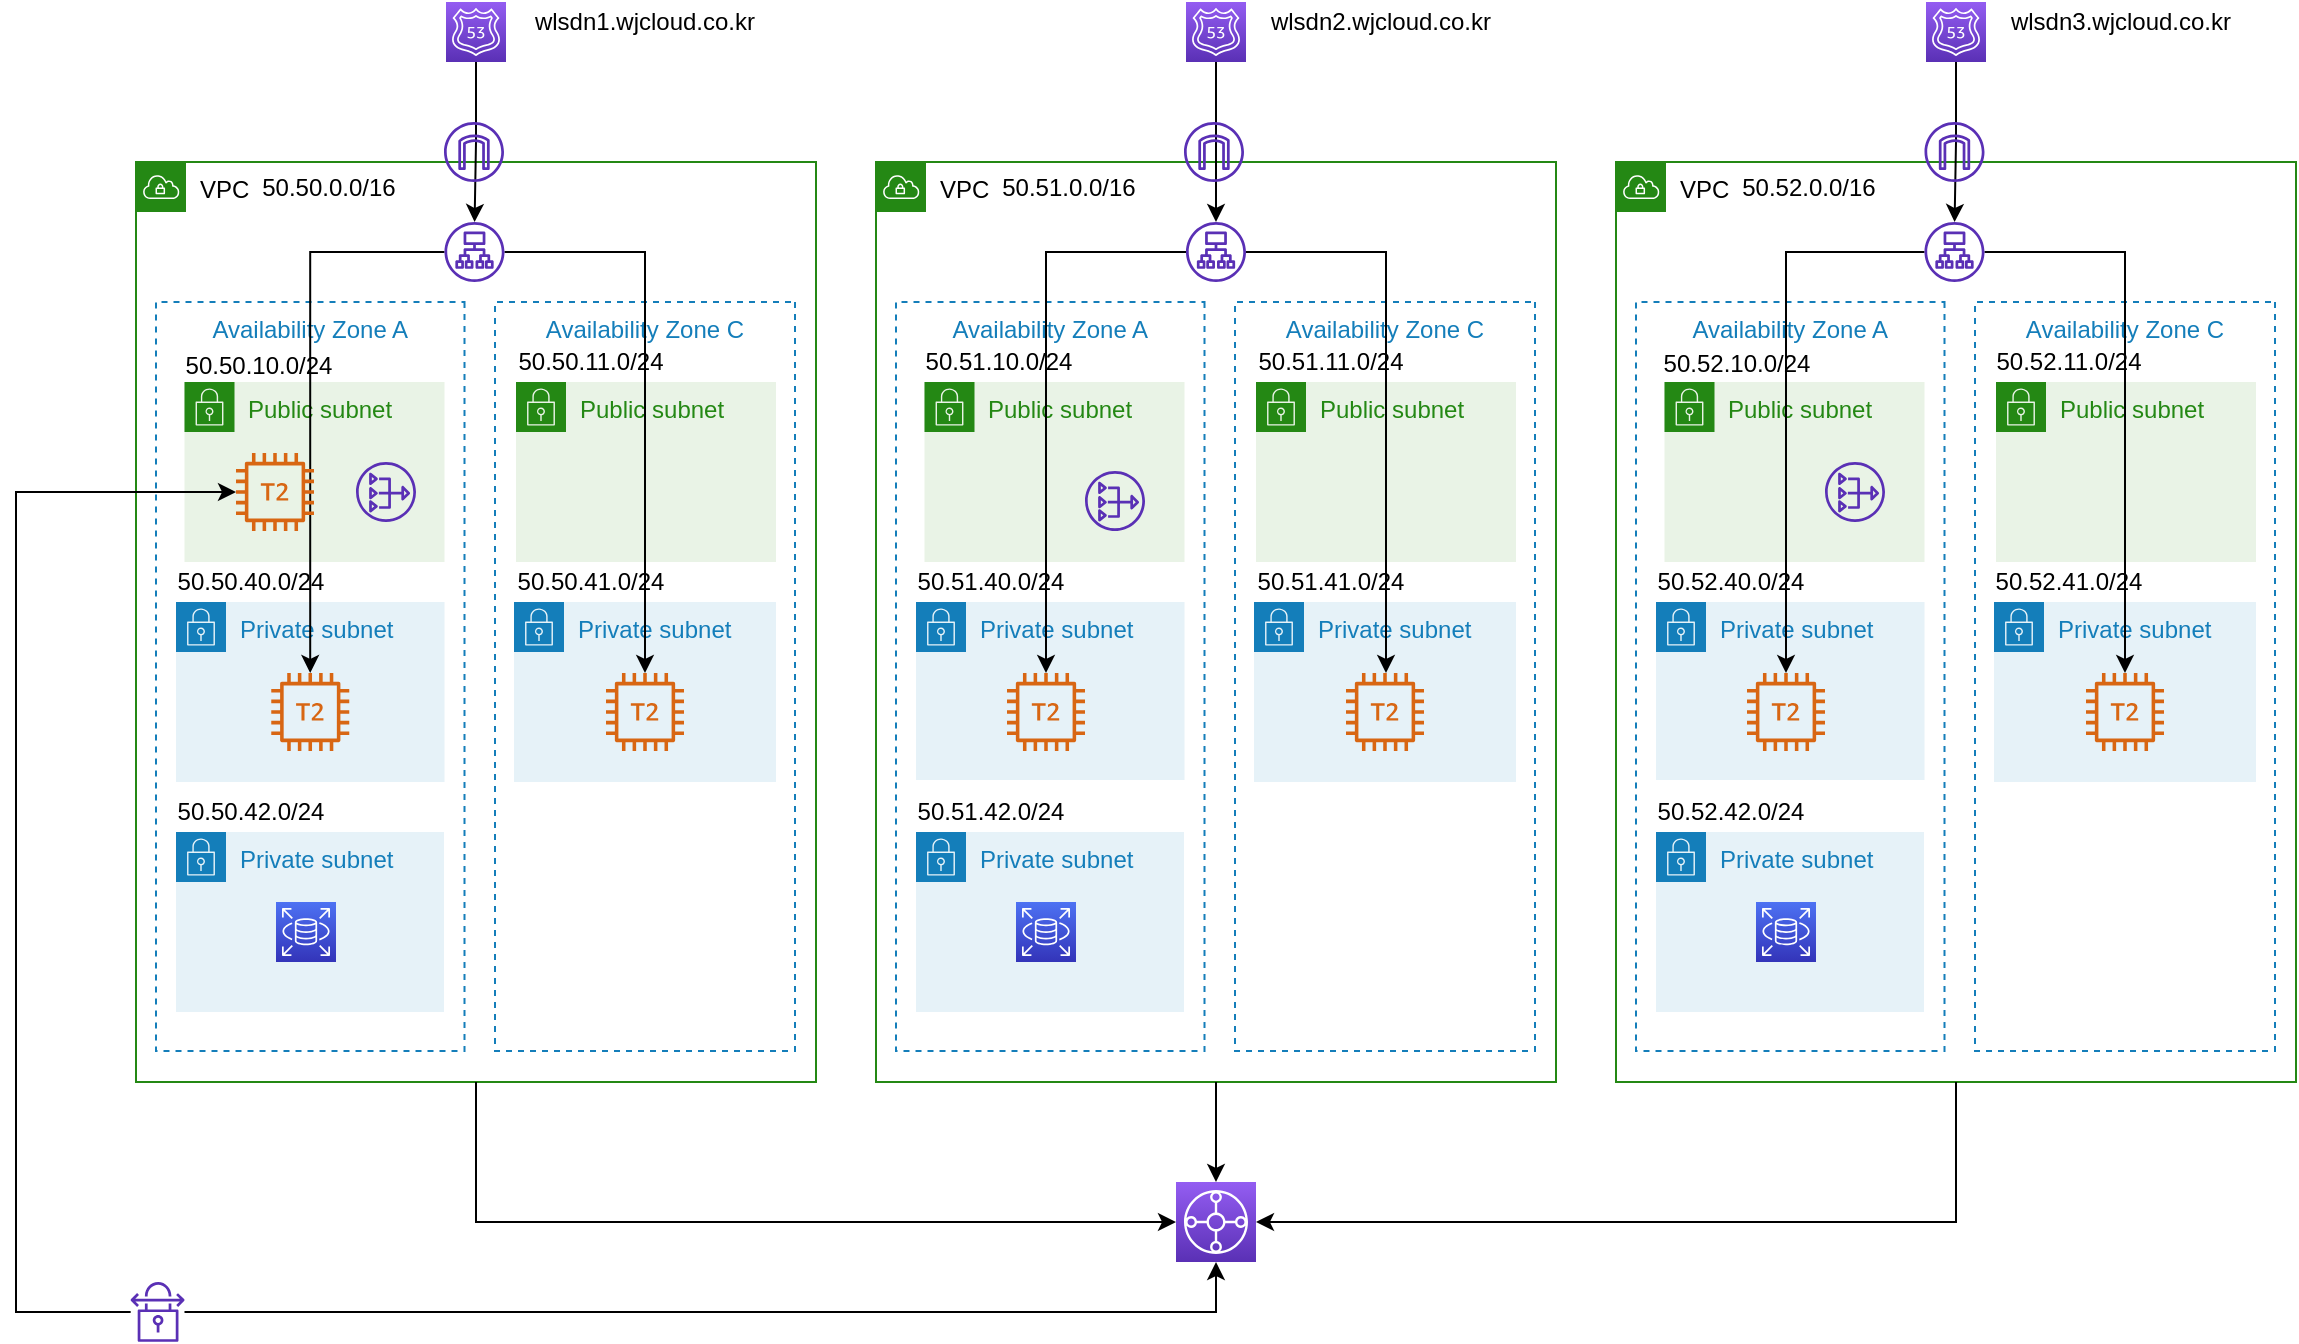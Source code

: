 <mxfile version="14.2.9" type="github">
  <diagram id="ED207h0K6K_MOjYJORUN" name="Page-1">
    <mxGraphModel dx="1422" dy="794" grid="1" gridSize="10" guides="1" tooltips="1" connect="1" arrows="1" fold="1" page="1" pageScale="1" pageWidth="827" pageHeight="1169" math="0" shadow="0">
      <root>
        <mxCell id="0" />
        <mxCell id="1" parent="0" />
        <mxCell id="wMshQXG43s-jGGAkCz8L-106" value="&lt;font color=&quot;#000000&quot;&gt;VPC&lt;/font&gt;" style="points=[[0,0],[0.25,0],[0.5,0],[0.75,0],[1,0],[1,0.25],[1,0.5],[1,0.75],[1,1],[0.75,1],[0.5,1],[0.25,1],[0,1],[0,0.75],[0,0.5],[0,0.25]];outlineConnect=0;gradientColor=none;html=1;whiteSpace=wrap;fontSize=12;fontStyle=0;shape=mxgraph.aws4.group;grIcon=mxgraph.aws4.group_vpc;strokeColor=#248814;fillColor=none;verticalAlign=top;align=left;spacingLeft=30;fontColor=#AAB7B8;dashed=0;" parent="1" vertex="1">
          <mxGeometry x="840" y="250" width="340" height="460" as="geometry" />
        </mxCell>
        <mxCell id="wMshQXG43s-jGGAkCz8L-70" value="&lt;font color=&quot;#000000&quot;&gt;VPC&lt;/font&gt;" style="points=[[0,0],[0.25,0],[0.5,0],[0.75,0],[1,0],[1,0.25],[1,0.5],[1,0.75],[1,1],[0.75,1],[0.5,1],[0.25,1],[0,1],[0,0.75],[0,0.5],[0,0.25]];outlineConnect=0;gradientColor=none;html=1;whiteSpace=wrap;fontSize=12;fontStyle=0;shape=mxgraph.aws4.group;grIcon=mxgraph.aws4.group_vpc;strokeColor=#248814;fillColor=none;verticalAlign=top;align=left;spacingLeft=30;fontColor=#AAB7B8;dashed=0;" parent="1" vertex="1">
          <mxGeometry x="470" y="250" width="340" height="460" as="geometry" />
        </mxCell>
        <mxCell id="wMshQXG43s-jGGAkCz8L-9" value="&lt;font color=&quot;#000000&quot;&gt;VPC&lt;/font&gt;" style="points=[[0,0],[0.25,0],[0.5,0],[0.75,0],[1,0],[1,0.25],[1,0.5],[1,0.75],[1,1],[0.75,1],[0.5,1],[0.25,1],[0,1],[0,0.75],[0,0.5],[0,0.25]];outlineConnect=0;gradientColor=none;html=1;whiteSpace=wrap;fontSize=12;fontStyle=0;shape=mxgraph.aws4.group;grIcon=mxgraph.aws4.group_vpc;strokeColor=#248814;fillColor=none;verticalAlign=top;align=left;spacingLeft=30;fontColor=#AAB7B8;dashed=0;" parent="1" vertex="1">
          <mxGeometry x="100" y="250" width="340" height="460" as="geometry" />
        </mxCell>
        <mxCell id="wMshQXG43s-jGGAkCz8L-32" value="Availability Zone A" style="fillColor=none;strokeColor=#147EBA;dashed=1;verticalAlign=top;fontStyle=0;fontColor=#147EBA;direction=south;" parent="1" vertex="1">
          <mxGeometry x="110" y="320" width="154.25" height="374.5" as="geometry" />
        </mxCell>
        <mxCell id="wMshQXG43s-jGGAkCz8L-136" value="50.50.10.0/24" style="text;html=1;strokeColor=none;fillColor=none;align=center;verticalAlign=middle;whiteSpace=wrap;rounded=0;" parent="1" vertex="1">
          <mxGeometry x="94" y="342" width="135" height="20" as="geometry" />
        </mxCell>
        <mxCell id="wMshQXG43s-jGGAkCz8L-142" value="50.52.0.0/16" style="text;html=1;strokeColor=none;fillColor=none;align=center;verticalAlign=middle;whiteSpace=wrap;rounded=0;" parent="1" vertex="1">
          <mxGeometry x="869.25" y="253" width="135" height="20" as="geometry" />
        </mxCell>
        <mxCell id="wMshQXG43s-jGGAkCz8L-140" value="50.51.0.0/16" style="text;html=1;strokeColor=none;fillColor=none;align=center;verticalAlign=middle;whiteSpace=wrap;rounded=0;" parent="1" vertex="1">
          <mxGeometry x="499.25" y="253" width="135" height="20" as="geometry" />
        </mxCell>
        <mxCell id="wMshQXG43s-jGGAkCz8L-137" value="50.50.0.0/16" style="text;html=1;strokeColor=none;fillColor=none;align=center;verticalAlign=middle;whiteSpace=wrap;rounded=0;" parent="1" vertex="1">
          <mxGeometry x="129.25" y="253" width="135" height="20" as="geometry" />
        </mxCell>
        <mxCell id="wMshQXG43s-jGGAkCz8L-34" value="Availability Zone C" style="fillColor=none;strokeColor=#147EBA;dashed=1;verticalAlign=top;fontStyle=0;fontColor=#147EBA;direction=south;" parent="1" vertex="1">
          <mxGeometry x="279.5" y="320" width="150" height="374.5" as="geometry" />
        </mxCell>
        <mxCell id="wMshQXG43s-jGGAkCz8L-127" style="edgeStyle=orthogonalEdgeStyle;rounded=0;orthogonalLoop=1;jettySize=auto;html=1;entryX=0;entryY=0.5;entryDx=0;entryDy=0;entryPerimeter=0;" parent="1" source="wMshQXG43s-jGGAkCz8L-9" target="wMshQXG43s-jGGAkCz8L-64" edge="1">
          <mxGeometry relative="1" as="geometry">
            <Array as="points">
              <mxPoint x="270" y="780" />
            </Array>
          </mxGeometry>
        </mxCell>
        <mxCell id="wMshQXG43s-jGGAkCz8L-22" value="Private subnet" style="points=[[0,0],[0.25,0],[0.5,0],[0.75,0],[1,0],[1,0.25],[1,0.5],[1,0.75],[1,1],[0.75,1],[0.5,1],[0.25,1],[0,1],[0,0.75],[0,0.5],[0,0.25]];outlineConnect=0;gradientColor=none;html=1;whiteSpace=wrap;fontSize=12;fontStyle=0;shape=mxgraph.aws4.group;grIcon=mxgraph.aws4.group_security_group;grStroke=0;strokeColor=#147EBA;fillColor=#E6F2F8;verticalAlign=top;align=left;spacingLeft=30;fontColor=#147EBA;dashed=0;" parent="1" vertex="1">
          <mxGeometry x="289" y="470" width="131" height="90" as="geometry" />
        </mxCell>
        <mxCell id="wMshQXG43s-jGGAkCz8L-21" value="Private subnet" style="points=[[0,0],[0.25,0],[0.5,0],[0.75,0],[1,0],[1,0.25],[1,0.5],[1,0.75],[1,1],[0.75,1],[0.5,1],[0.25,1],[0,1],[0,0.75],[0,0.5],[0,0.25]];outlineConnect=0;gradientColor=none;html=1;whiteSpace=wrap;fontSize=12;fontStyle=0;shape=mxgraph.aws4.group;grIcon=mxgraph.aws4.group_security_group;grStroke=0;strokeColor=#147EBA;fillColor=#E6F2F8;verticalAlign=top;align=left;spacingLeft=30;fontColor=#147EBA;dashed=0;" parent="1" vertex="1">
          <mxGeometry x="120" y="470" width="134.25" height="90" as="geometry" />
        </mxCell>
        <mxCell id="wMshQXG43s-jGGAkCz8L-1" value="" style="outlineConnect=0;fontColor=#232F3E;gradientColor=none;fillColor=#D86613;strokeColor=none;dashed=0;verticalLabelPosition=bottom;verticalAlign=top;align=center;html=1;fontSize=12;fontStyle=0;aspect=fixed;pointerEvents=1;shape=mxgraph.aws4.t2_instance;" parent="1" vertex="1">
          <mxGeometry x="335" y="505.5" width="39" height="39" as="geometry" />
        </mxCell>
        <mxCell id="wMshQXG43s-jGGAkCz8L-2" value="" style="outlineConnect=0;fontColor=#232F3E;gradientColor=none;fillColor=#D86613;strokeColor=none;dashed=0;verticalLabelPosition=bottom;verticalAlign=top;align=center;html=1;fontSize=12;fontStyle=0;aspect=fixed;pointerEvents=1;shape=mxgraph.aws4.t2_instance;" parent="1" vertex="1">
          <mxGeometry x="167.63" y="505.5" width="39" height="39" as="geometry" />
        </mxCell>
        <mxCell id="wMshQXG43s-jGGAkCz8L-26" value="Public subnet" style="points=[[0,0],[0.25,0],[0.5,0],[0.75,0],[1,0],[1,0.25],[1,0.5],[1,0.75],[1,1],[0.75,1],[0.5,1],[0.25,1],[0,1],[0,0.75],[0,0.5],[0,0.25]];outlineConnect=0;gradientColor=none;html=1;whiteSpace=wrap;fontSize=12;fontStyle=0;shape=mxgraph.aws4.group;grIcon=mxgraph.aws4.group_security_group;grStroke=0;strokeColor=#248814;fillColor=#E9F3E6;verticalAlign=top;align=left;spacingLeft=30;fontColor=#248814;dashed=0;" parent="1" vertex="1">
          <mxGeometry x="124.25" y="360" width="130" height="90" as="geometry" />
        </mxCell>
        <mxCell id="wMshQXG43s-jGGAkCz8L-27" value="Private subnet" style="points=[[0,0],[0.25,0],[0.5,0],[0.75,0],[1,0],[1,0.25],[1,0.5],[1,0.75],[1,1],[0.75,1],[0.5,1],[0.25,1],[0,1],[0,0.75],[0,0.5],[0,0.25]];outlineConnect=0;gradientColor=none;html=1;whiteSpace=wrap;fontSize=12;fontStyle=0;shape=mxgraph.aws4.group;grIcon=mxgraph.aws4.group_security_group;grStroke=0;strokeColor=#147EBA;fillColor=#E6F2F8;verticalAlign=top;align=left;spacingLeft=30;fontColor=#147EBA;dashed=0;" parent="1" vertex="1">
          <mxGeometry x="120" y="585" width="134" height="90" as="geometry" />
        </mxCell>
        <mxCell id="wMshQXG43s-jGGAkCz8L-28" value="" style="outlineConnect=0;fontColor=#232F3E;gradientColor=none;fillColor=#5A30B5;strokeColor=none;dashed=0;verticalLabelPosition=bottom;verticalAlign=top;align=center;html=1;fontSize=12;fontStyle=0;aspect=fixed;pointerEvents=1;shape=mxgraph.aws4.nat_gateway;" parent="1" vertex="1">
          <mxGeometry x="210" y="400" width="30" height="30" as="geometry" />
        </mxCell>
        <mxCell id="wMshQXG43s-jGGAkCz8L-29" value="Public subnet" style="points=[[0,0],[0.25,0],[0.5,0],[0.75,0],[1,0],[1,0.25],[1,0.5],[1,0.75],[1,1],[0.75,1],[0.5,1],[0.25,1],[0,1],[0,0.75],[0,0.5],[0,0.25]];outlineConnect=0;gradientColor=none;html=1;whiteSpace=wrap;fontSize=12;fontStyle=0;shape=mxgraph.aws4.group;grIcon=mxgraph.aws4.group_security_group;grStroke=0;strokeColor=#248814;fillColor=#E9F3E6;verticalAlign=top;align=left;spacingLeft=30;fontColor=#248814;dashed=0;" parent="1" vertex="1">
          <mxGeometry x="290" y="360" width="130" height="90" as="geometry" />
        </mxCell>
        <mxCell id="wMshQXG43s-jGGAkCz8L-44" style="edgeStyle=orthogonalEdgeStyle;rounded=0;orthogonalLoop=1;jettySize=auto;html=1;" parent="1" source="wMshQXG43s-jGGAkCz8L-35" target="wMshQXG43s-jGGAkCz8L-1" edge="1">
          <mxGeometry relative="1" as="geometry" />
        </mxCell>
        <mxCell id="wMshQXG43s-jGGAkCz8L-146" style="edgeStyle=orthogonalEdgeStyle;rounded=0;orthogonalLoop=1;jettySize=auto;html=1;" parent="1" source="wMshQXG43s-jGGAkCz8L-35" target="wMshQXG43s-jGGAkCz8L-2" edge="1">
          <mxGeometry relative="1" as="geometry" />
        </mxCell>
        <mxCell id="wMshQXG43s-jGGAkCz8L-35" value="" style="outlineConnect=0;fontColor=#232F3E;gradientColor=none;fillColor=#5A30B5;strokeColor=none;dashed=0;verticalLabelPosition=bottom;verticalAlign=top;align=center;html=1;fontSize=12;fontStyle=0;aspect=fixed;pointerEvents=1;shape=mxgraph.aws4.application_load_balancer;" parent="1" vertex="1">
          <mxGeometry x="254.25" y="280" width="30" height="30" as="geometry" />
        </mxCell>
        <mxCell id="qfSJ8b2CB49Y89F4jTfu-12" style="edgeStyle=orthogonalEdgeStyle;rounded=0;orthogonalLoop=1;jettySize=auto;html=1;" parent="1" source="wMshQXG43s-jGGAkCz8L-36" target="wMshQXG43s-jGGAkCz8L-35" edge="1">
          <mxGeometry relative="1" as="geometry" />
        </mxCell>
        <mxCell id="wMshQXG43s-jGGAkCz8L-36" value="" style="points=[[0,0,0],[0.25,0,0],[0.5,0,0],[0.75,0,0],[1,0,0],[0,1,0],[0.25,1,0],[0.5,1,0],[0.75,1,0],[1,1,0],[0,0.25,0],[0,0.5,0],[0,0.75,0],[1,0.25,0],[1,0.5,0],[1,0.75,0]];outlineConnect=0;fontColor=#232F3E;gradientColor=#945DF2;gradientDirection=north;fillColor=#5A30B5;strokeColor=#ffffff;dashed=0;verticalLabelPosition=bottom;verticalAlign=top;align=center;html=1;fontSize=12;fontStyle=0;aspect=fixed;shape=mxgraph.aws4.resourceIcon;resIcon=mxgraph.aws4.route_53;" parent="1" vertex="1">
          <mxGeometry x="255" y="170" width="30" height="30" as="geometry" />
        </mxCell>
        <mxCell id="wMshQXG43s-jGGAkCz8L-37" value="" style="outlineConnect=0;fontColor=#232F3E;gradientColor=none;fillColor=#D86613;strokeColor=none;dashed=0;verticalLabelPosition=bottom;verticalAlign=top;align=center;html=1;fontSize=12;fontStyle=0;aspect=fixed;pointerEvents=1;shape=mxgraph.aws4.t2_instance;" parent="1" vertex="1">
          <mxGeometry x="150" y="395.5" width="39" height="39" as="geometry" />
        </mxCell>
        <mxCell id="wMshQXG43s-jGGAkCz8L-39" value="" style="points=[[0,0,0],[0.25,0,0],[0.5,0,0],[0.75,0,0],[1,0,0],[0,1,0],[0.25,1,0],[0.5,1,0],[0.75,1,0],[1,1,0],[0,0.25,0],[0,0.5,0],[0,0.75,0],[1,0.25,0],[1,0.5,0],[1,0.75,0]];outlineConnect=0;fontColor=#232F3E;gradientColor=#4D72F3;gradientDirection=north;fillColor=#3334B9;strokeColor=#ffffff;dashed=0;verticalLabelPosition=bottom;verticalAlign=top;align=center;html=1;fontSize=12;fontStyle=0;aspect=fixed;shape=mxgraph.aws4.resourceIcon;resIcon=mxgraph.aws4.rds;" parent="1" vertex="1">
          <mxGeometry x="170" y="620" width="30" height="30" as="geometry" />
        </mxCell>
        <mxCell id="wMshQXG43s-jGGAkCz8L-129" style="edgeStyle=orthogonalEdgeStyle;rounded=0;orthogonalLoop=1;jettySize=auto;html=1;entryX=0.5;entryY=1;entryDx=0;entryDy=0;entryPerimeter=0;" parent="1" source="wMshQXG43s-jGGAkCz8L-63" target="wMshQXG43s-jGGAkCz8L-64" edge="1">
          <mxGeometry relative="1" as="geometry" />
        </mxCell>
        <mxCell id="wMshQXG43s-jGGAkCz8L-130" style="edgeStyle=orthogonalEdgeStyle;rounded=0;orthogonalLoop=1;jettySize=auto;html=1;" parent="1" source="wMshQXG43s-jGGAkCz8L-63" target="wMshQXG43s-jGGAkCz8L-37" edge="1">
          <mxGeometry relative="1" as="geometry">
            <Array as="points">
              <mxPoint x="40" y="825" />
              <mxPoint x="40" y="415" />
            </Array>
          </mxGeometry>
        </mxCell>
        <mxCell id="wMshQXG43s-jGGAkCz8L-63" value="" style="outlineConnect=0;fontColor=#232F3E;gradientColor=none;fillColor=#5A30B5;strokeColor=none;dashed=0;verticalLabelPosition=bottom;verticalAlign=top;align=center;html=1;fontSize=12;fontStyle=0;aspect=fixed;pointerEvents=1;shape=mxgraph.aws4.vpn_connection;" parent="1" vertex="1">
          <mxGeometry x="97.33" y="809.97" width="26.92" height="30" as="geometry" />
        </mxCell>
        <mxCell id="wMshQXG43s-jGGAkCz8L-64" value="" style="points=[[0,0,0],[0.25,0,0],[0.5,0,0],[0.75,0,0],[1,0,0],[0,1,0],[0.25,1,0],[0.5,1,0],[0.75,1,0],[1,1,0],[0,0.25,0],[0,0.5,0],[0,0.75,0],[1,0.25,0],[1,0.5,0],[1,0.75,0]];outlineConnect=0;fontColor=#232F3E;gradientColor=#945DF2;gradientDirection=north;fillColor=#5A30B5;strokeColor=#ffffff;dashed=0;verticalLabelPosition=bottom;verticalAlign=top;align=center;html=1;fontSize=12;fontStyle=0;aspect=fixed;shape=mxgraph.aws4.resourceIcon;resIcon=mxgraph.aws4.transit_gateway;" parent="1" vertex="1">
          <mxGeometry x="620" y="760" width="40" height="40" as="geometry" />
        </mxCell>
        <mxCell id="wMshQXG43s-jGGAkCz8L-68" value="Availability Zone C" style="fillColor=none;strokeColor=#147EBA;dashed=1;verticalAlign=top;fontStyle=0;fontColor=#147EBA;direction=south;" parent="1" vertex="1">
          <mxGeometry x="649.5" y="320" width="150" height="374.5" as="geometry" />
        </mxCell>
        <mxCell id="wMshQXG43s-jGGAkCz8L-69" value="Availability Zone A" style="fillColor=none;strokeColor=#147EBA;dashed=1;verticalAlign=top;fontStyle=0;fontColor=#147EBA;direction=south;" parent="1" vertex="1">
          <mxGeometry x="480" y="320" width="154.25" height="374.5" as="geometry" />
        </mxCell>
        <mxCell id="wMshQXG43s-jGGAkCz8L-122" style="edgeStyle=orthogonalEdgeStyle;rounded=0;orthogonalLoop=1;jettySize=auto;html=1;exitX=0.5;exitY=1;exitDx=0;exitDy=0;entryX=0.5;entryY=0;entryDx=0;entryDy=0;entryPerimeter=0;" parent="1" source="wMshQXG43s-jGGAkCz8L-70" target="wMshQXG43s-jGGAkCz8L-64" edge="1">
          <mxGeometry relative="1" as="geometry" />
        </mxCell>
        <mxCell id="wMshQXG43s-jGGAkCz8L-71" value="Private subnet" style="points=[[0,0],[0.25,0],[0.5,0],[0.75,0],[1,0],[1,0.25],[1,0.5],[1,0.75],[1,1],[0.75,1],[0.5,1],[0.25,1],[0,1],[0,0.75],[0,0.5],[0,0.25]];outlineConnect=0;gradientColor=none;html=1;whiteSpace=wrap;fontSize=12;fontStyle=0;shape=mxgraph.aws4.group;grIcon=mxgraph.aws4.group_security_group;grStroke=0;strokeColor=#147EBA;fillColor=#E6F2F8;verticalAlign=top;align=left;spacingLeft=30;fontColor=#147EBA;dashed=0;" parent="1" vertex="1">
          <mxGeometry x="659" y="470" width="131" height="90" as="geometry" />
        </mxCell>
        <mxCell id="wMshQXG43s-jGGAkCz8L-72" value="Private subnet" style="points=[[0,0],[0.25,0],[0.5,0],[0.75,0],[1,0],[1,0.25],[1,0.5],[1,0.75],[1,1],[0.75,1],[0.5,1],[0.25,1],[0,1],[0,0.75],[0,0.5],[0,0.25]];outlineConnect=0;gradientColor=none;html=1;whiteSpace=wrap;fontSize=12;fontStyle=0;shape=mxgraph.aws4.group;grIcon=mxgraph.aws4.group_security_group;grStroke=0;strokeColor=#147EBA;fillColor=#E6F2F8;verticalAlign=top;align=left;spacingLeft=30;fontColor=#147EBA;dashed=0;" parent="1" vertex="1">
          <mxGeometry x="490" y="470" width="134.25" height="89" as="geometry" />
        </mxCell>
        <mxCell id="wMshQXG43s-jGGAkCz8L-73" value="" style="outlineConnect=0;fontColor=#232F3E;gradientColor=none;fillColor=#D86613;strokeColor=none;dashed=0;verticalLabelPosition=bottom;verticalAlign=top;align=center;html=1;fontSize=12;fontStyle=0;aspect=fixed;pointerEvents=1;shape=mxgraph.aws4.t2_instance;" parent="1" vertex="1">
          <mxGeometry x="705" y="505.5" width="39" height="39" as="geometry" />
        </mxCell>
        <mxCell id="wMshQXG43s-jGGAkCz8L-74" value="" style="outlineConnect=0;fontColor=#232F3E;gradientColor=none;fillColor=#D86613;strokeColor=none;dashed=0;verticalLabelPosition=bottom;verticalAlign=top;align=center;html=1;fontSize=12;fontStyle=0;aspect=fixed;pointerEvents=1;shape=mxgraph.aws4.t2_instance;" parent="1" vertex="1">
          <mxGeometry x="535.5" y="505.5" width="39" height="39" as="geometry" />
        </mxCell>
        <mxCell id="wMshQXG43s-jGGAkCz8L-75" value="Public subnet" style="points=[[0,0],[0.25,0],[0.5,0],[0.75,0],[1,0],[1,0.25],[1,0.5],[1,0.75],[1,1],[0.75,1],[0.5,1],[0.25,1],[0,1],[0,0.75],[0,0.5],[0,0.25]];outlineConnect=0;gradientColor=none;html=1;whiteSpace=wrap;fontSize=12;fontStyle=0;shape=mxgraph.aws4.group;grIcon=mxgraph.aws4.group_security_group;grStroke=0;strokeColor=#248814;fillColor=#E9F3E6;verticalAlign=top;align=left;spacingLeft=30;fontColor=#248814;dashed=0;" parent="1" vertex="1">
          <mxGeometry x="494.25" y="360" width="130" height="90" as="geometry" />
        </mxCell>
        <mxCell id="wMshQXG43s-jGGAkCz8L-76" value="Private subnet" style="points=[[0,0],[0.25,0],[0.5,0],[0.75,0],[1,0],[1,0.25],[1,0.5],[1,0.75],[1,1],[0.75,1],[0.5,1],[0.25,1],[0,1],[0,0.75],[0,0.5],[0,0.25]];outlineConnect=0;gradientColor=none;html=1;whiteSpace=wrap;fontSize=12;fontStyle=0;shape=mxgraph.aws4.group;grIcon=mxgraph.aws4.group_security_group;grStroke=0;strokeColor=#147EBA;fillColor=#E6F2F8;verticalAlign=top;align=left;spacingLeft=30;fontColor=#147EBA;dashed=0;" parent="1" vertex="1">
          <mxGeometry x="490" y="585" width="134" height="90" as="geometry" />
        </mxCell>
        <mxCell id="wMshQXG43s-jGGAkCz8L-78" value="Public subnet" style="points=[[0,0],[0.25,0],[0.5,0],[0.75,0],[1,0],[1,0.25],[1,0.5],[1,0.75],[1,1],[0.75,1],[0.5,1],[0.25,1],[0,1],[0,0.75],[0,0.5],[0,0.25]];outlineConnect=0;gradientColor=none;html=1;whiteSpace=wrap;fontSize=12;fontStyle=0;shape=mxgraph.aws4.group;grIcon=mxgraph.aws4.group_security_group;grStroke=0;strokeColor=#248814;fillColor=#E9F3E6;verticalAlign=top;align=left;spacingLeft=30;fontColor=#248814;dashed=0;" parent="1" vertex="1">
          <mxGeometry x="660" y="360" width="130" height="90" as="geometry" />
        </mxCell>
        <mxCell id="wMshQXG43s-jGGAkCz8L-79" style="edgeStyle=orthogonalEdgeStyle;rounded=0;orthogonalLoop=1;jettySize=auto;html=1;" parent="1" source="wMshQXG43s-jGGAkCz8L-81" target="wMshQXG43s-jGGAkCz8L-74" edge="1">
          <mxGeometry relative="1" as="geometry" />
        </mxCell>
        <mxCell id="wMshQXG43s-jGGAkCz8L-80" style="edgeStyle=orthogonalEdgeStyle;rounded=0;orthogonalLoop=1;jettySize=auto;html=1;" parent="1" source="wMshQXG43s-jGGAkCz8L-81" target="wMshQXG43s-jGGAkCz8L-73" edge="1">
          <mxGeometry relative="1" as="geometry">
            <Array as="points">
              <mxPoint x="725" y="295" />
            </Array>
          </mxGeometry>
        </mxCell>
        <mxCell id="wMshQXG43s-jGGAkCz8L-81" value="" style="outlineConnect=0;fontColor=#232F3E;gradientColor=none;fillColor=#5A30B5;strokeColor=none;dashed=0;verticalLabelPosition=bottom;verticalAlign=top;align=center;html=1;fontSize=12;fontStyle=0;aspect=fixed;pointerEvents=1;shape=mxgraph.aws4.application_load_balancer;" parent="1" vertex="1">
          <mxGeometry x="625" y="280" width="30" height="30" as="geometry" />
        </mxCell>
        <mxCell id="wMshQXG43s-jGGAkCz8L-82" style="edgeStyle=orthogonalEdgeStyle;rounded=0;orthogonalLoop=1;jettySize=auto;html=1;exitX=0.5;exitY=1;exitDx=0;exitDy=0;exitPerimeter=0;" parent="1" source="wMshQXG43s-jGGAkCz8L-83" target="wMshQXG43s-jGGAkCz8L-81" edge="1">
          <mxGeometry relative="1" as="geometry" />
        </mxCell>
        <mxCell id="wMshQXG43s-jGGAkCz8L-83" value="" style="points=[[0,0,0],[0.25,0,0],[0.5,0,0],[0.75,0,0],[1,0,0],[0,1,0],[0.25,1,0],[0.5,1,0],[0.75,1,0],[1,1,0],[0,0.25,0],[0,0.5,0],[0,0.75,0],[1,0.25,0],[1,0.5,0],[1,0.75,0]];outlineConnect=0;fontColor=#232F3E;gradientColor=#945DF2;gradientDirection=north;fillColor=#5A30B5;strokeColor=#ffffff;dashed=0;verticalLabelPosition=bottom;verticalAlign=top;align=center;html=1;fontSize=12;fontStyle=0;aspect=fixed;shape=mxgraph.aws4.resourceIcon;resIcon=mxgraph.aws4.route_53;" parent="1" vertex="1">
          <mxGeometry x="625" y="170" width="30" height="30" as="geometry" />
        </mxCell>
        <mxCell id="wMshQXG43s-jGGAkCz8L-85" value="" style="points=[[0,0,0],[0.25,0,0],[0.5,0,0],[0.75,0,0],[1,0,0],[0,1,0],[0.25,1,0],[0.5,1,0],[0.75,1,0],[1,1,0],[0,0.25,0],[0,0.5,0],[0,0.75,0],[1,0.25,0],[1,0.5,0],[1,0.75,0]];outlineConnect=0;fontColor=#232F3E;gradientColor=#4D72F3;gradientDirection=north;fillColor=#3334B9;strokeColor=#ffffff;dashed=0;verticalLabelPosition=bottom;verticalAlign=top;align=center;html=1;fontSize=12;fontStyle=0;aspect=fixed;shape=mxgraph.aws4.resourceIcon;resIcon=mxgraph.aws4.rds;" parent="1" vertex="1">
          <mxGeometry x="540" y="620" width="30" height="30" as="geometry" />
        </mxCell>
        <mxCell id="wMshQXG43s-jGGAkCz8L-104" value="Availability Zone C" style="fillColor=none;strokeColor=#147EBA;dashed=1;verticalAlign=top;fontStyle=0;fontColor=#147EBA;direction=south;" parent="1" vertex="1">
          <mxGeometry x="1019.5" y="320" width="150" height="374.5" as="geometry" />
        </mxCell>
        <mxCell id="wMshQXG43s-jGGAkCz8L-105" value="Availability Zone A" style="fillColor=none;strokeColor=#147EBA;dashed=1;verticalAlign=top;fontStyle=0;fontColor=#147EBA;direction=south;" parent="1" vertex="1">
          <mxGeometry x="850" y="320" width="154.25" height="374.5" as="geometry" />
        </mxCell>
        <mxCell id="wMshQXG43s-jGGAkCz8L-126" style="edgeStyle=orthogonalEdgeStyle;rounded=0;orthogonalLoop=1;jettySize=auto;html=1;entryX=1;entryY=0.5;entryDx=0;entryDy=0;entryPerimeter=0;" parent="1" source="wMshQXG43s-jGGAkCz8L-106" target="wMshQXG43s-jGGAkCz8L-64" edge="1">
          <mxGeometry relative="1" as="geometry">
            <mxPoint x="960" y="830" as="targetPoint" />
            <Array as="points">
              <mxPoint x="1010" y="780" />
            </Array>
          </mxGeometry>
        </mxCell>
        <mxCell id="wMshQXG43s-jGGAkCz8L-107" value="Private subnet" style="points=[[0,0],[0.25,0],[0.5,0],[0.75,0],[1,0],[1,0.25],[1,0.5],[1,0.75],[1,1],[0.75,1],[0.5,1],[0.25,1],[0,1],[0,0.75],[0,0.5],[0,0.25]];outlineConnect=0;gradientColor=none;html=1;whiteSpace=wrap;fontSize=12;fontStyle=0;shape=mxgraph.aws4.group;grIcon=mxgraph.aws4.group_security_group;grStroke=0;strokeColor=#147EBA;fillColor=#E6F2F8;verticalAlign=top;align=left;spacingLeft=30;fontColor=#147EBA;dashed=0;" parent="1" vertex="1">
          <mxGeometry x="1029" y="470" width="131" height="90" as="geometry" />
        </mxCell>
        <mxCell id="wMshQXG43s-jGGAkCz8L-108" value="Private subnet" style="points=[[0,0],[0.25,0],[0.5,0],[0.75,0],[1,0],[1,0.25],[1,0.5],[1,0.75],[1,1],[0.75,1],[0.5,1],[0.25,1],[0,1],[0,0.75],[0,0.5],[0,0.25]];outlineConnect=0;gradientColor=none;html=1;whiteSpace=wrap;fontSize=12;fontStyle=0;shape=mxgraph.aws4.group;grIcon=mxgraph.aws4.group_security_group;grStroke=0;strokeColor=#147EBA;fillColor=#E6F2F8;verticalAlign=top;align=left;spacingLeft=30;fontColor=#147EBA;dashed=0;" parent="1" vertex="1">
          <mxGeometry x="860" y="470" width="134.25" height="89" as="geometry" />
        </mxCell>
        <mxCell id="wMshQXG43s-jGGAkCz8L-109" value="" style="outlineConnect=0;fontColor=#232F3E;gradientColor=none;fillColor=#D86613;strokeColor=none;dashed=0;verticalLabelPosition=bottom;verticalAlign=top;align=center;html=1;fontSize=12;fontStyle=0;aspect=fixed;pointerEvents=1;shape=mxgraph.aws4.t2_instance;" parent="1" vertex="1">
          <mxGeometry x="1075" y="505.5" width="39" height="39" as="geometry" />
        </mxCell>
        <mxCell id="wMshQXG43s-jGGAkCz8L-110" value="" style="outlineConnect=0;fontColor=#232F3E;gradientColor=none;fillColor=#D86613;strokeColor=none;dashed=0;verticalLabelPosition=bottom;verticalAlign=top;align=center;html=1;fontSize=12;fontStyle=0;aspect=fixed;pointerEvents=1;shape=mxgraph.aws4.t2_instance;" parent="1" vertex="1">
          <mxGeometry x="905.5" y="505.5" width="39" height="39" as="geometry" />
        </mxCell>
        <mxCell id="wMshQXG43s-jGGAkCz8L-111" value="Public subnet" style="points=[[0,0],[0.25,0],[0.5,0],[0.75,0],[1,0],[1,0.25],[1,0.5],[1,0.75],[1,1],[0.75,1],[0.5,1],[0.25,1],[0,1],[0,0.75],[0,0.5],[0,0.25]];outlineConnect=0;gradientColor=none;html=1;whiteSpace=wrap;fontSize=12;fontStyle=0;shape=mxgraph.aws4.group;grIcon=mxgraph.aws4.group_security_group;grStroke=0;strokeColor=#248814;fillColor=#E9F3E6;verticalAlign=top;align=left;spacingLeft=30;fontColor=#248814;dashed=0;" parent="1" vertex="1">
          <mxGeometry x="864.25" y="360" width="130" height="90" as="geometry" />
        </mxCell>
        <mxCell id="wMshQXG43s-jGGAkCz8L-112" value="Private subnet" style="points=[[0,0],[0.25,0],[0.5,0],[0.75,0],[1,0],[1,0.25],[1,0.5],[1,0.75],[1,1],[0.75,1],[0.5,1],[0.25,1],[0,1],[0,0.75],[0,0.5],[0,0.25]];outlineConnect=0;gradientColor=none;html=1;whiteSpace=wrap;fontSize=12;fontStyle=0;shape=mxgraph.aws4.group;grIcon=mxgraph.aws4.group_security_group;grStroke=0;strokeColor=#147EBA;fillColor=#E6F2F8;verticalAlign=top;align=left;spacingLeft=30;fontColor=#147EBA;dashed=0;" parent="1" vertex="1">
          <mxGeometry x="860" y="585" width="134" height="90" as="geometry" />
        </mxCell>
        <mxCell id="wMshQXG43s-jGGAkCz8L-114" value="Public subnet" style="points=[[0,0],[0.25,0],[0.5,0],[0.75,0],[1,0],[1,0.25],[1,0.5],[1,0.75],[1,1],[0.75,1],[0.5,1],[0.25,1],[0,1],[0,0.75],[0,0.5],[0,0.25]];outlineConnect=0;gradientColor=none;html=1;whiteSpace=wrap;fontSize=12;fontStyle=0;shape=mxgraph.aws4.group;grIcon=mxgraph.aws4.group_security_group;grStroke=0;strokeColor=#248814;fillColor=#E9F3E6;verticalAlign=top;align=left;spacingLeft=30;fontColor=#248814;dashed=0;" parent="1" vertex="1">
          <mxGeometry x="1030" y="360" width="130" height="90" as="geometry" />
        </mxCell>
        <mxCell id="wMshQXG43s-jGGAkCz8L-115" style="edgeStyle=orthogonalEdgeStyle;rounded=0;orthogonalLoop=1;jettySize=auto;html=1;" parent="1" source="wMshQXG43s-jGGAkCz8L-117" target="wMshQXG43s-jGGAkCz8L-110" edge="1">
          <mxGeometry relative="1" as="geometry" />
        </mxCell>
        <mxCell id="wMshQXG43s-jGGAkCz8L-116" style="edgeStyle=orthogonalEdgeStyle;rounded=0;orthogonalLoop=1;jettySize=auto;html=1;" parent="1" source="wMshQXG43s-jGGAkCz8L-117" target="wMshQXG43s-jGGAkCz8L-109" edge="1">
          <mxGeometry relative="1" as="geometry" />
        </mxCell>
        <mxCell id="wMshQXG43s-jGGAkCz8L-117" value="" style="outlineConnect=0;fontColor=#232F3E;gradientColor=none;fillColor=#5A30B5;strokeColor=none;dashed=0;verticalLabelPosition=bottom;verticalAlign=top;align=center;html=1;fontSize=12;fontStyle=0;aspect=fixed;pointerEvents=1;shape=mxgraph.aws4.application_load_balancer;" parent="1" vertex="1">
          <mxGeometry x="994.25" y="280" width="30" height="30" as="geometry" />
        </mxCell>
        <mxCell id="qfSJ8b2CB49Y89F4jTfu-13" style="edgeStyle=orthogonalEdgeStyle;rounded=0;orthogonalLoop=1;jettySize=auto;html=1;" parent="1" source="wMshQXG43s-jGGAkCz8L-119" target="wMshQXG43s-jGGAkCz8L-117" edge="1">
          <mxGeometry relative="1" as="geometry" />
        </mxCell>
        <mxCell id="wMshQXG43s-jGGAkCz8L-119" value="" style="points=[[0,0,0],[0.25,0,0],[0.5,0,0],[0.75,0,0],[1,0,0],[0,1,0],[0.25,1,0],[0.5,1,0],[0.75,1,0],[1,1,0],[0,0.25,0],[0,0.5,0],[0,0.75,0],[1,0.25,0],[1,0.5,0],[1,0.75,0]];outlineConnect=0;fontColor=#232F3E;gradientColor=#945DF2;gradientDirection=north;fillColor=#5A30B5;strokeColor=#ffffff;dashed=0;verticalLabelPosition=bottom;verticalAlign=top;align=center;html=1;fontSize=12;fontStyle=0;aspect=fixed;shape=mxgraph.aws4.resourceIcon;resIcon=mxgraph.aws4.route_53;" parent="1" vertex="1">
          <mxGeometry x="995" y="170" width="30" height="30" as="geometry" />
        </mxCell>
        <mxCell id="wMshQXG43s-jGGAkCz8L-121" value="" style="points=[[0,0,0],[0.25,0,0],[0.5,0,0],[0.75,0,0],[1,0,0],[0,1,0],[0.25,1,0],[0.5,1,0],[0.75,1,0],[1,1,0],[0,0.25,0],[0,0.5,0],[0,0.75,0],[1,0.25,0],[1,0.5,0],[1,0.75,0]];outlineConnect=0;fontColor=#232F3E;gradientColor=#4D72F3;gradientDirection=north;fillColor=#3334B9;strokeColor=#ffffff;dashed=0;verticalLabelPosition=bottom;verticalAlign=top;align=center;html=1;fontSize=12;fontStyle=0;aspect=fixed;shape=mxgraph.aws4.resourceIcon;resIcon=mxgraph.aws4.rds;" parent="1" vertex="1">
          <mxGeometry x="910" y="620" width="30" height="30" as="geometry" />
        </mxCell>
        <mxCell id="wMshQXG43s-jGGAkCz8L-132" value="wlsdn1.wjcloud.co.kr" style="text;html=1;strokeColor=none;fillColor=none;align=center;verticalAlign=middle;whiteSpace=wrap;rounded=0;" parent="1" vertex="1">
          <mxGeometry x="287" y="170" width="135" height="20" as="geometry" />
        </mxCell>
        <mxCell id="wMshQXG43s-jGGAkCz8L-133" value="wlsdn2.wjcloud.co.kr" style="text;html=1;strokeColor=none;fillColor=none;align=center;verticalAlign=middle;whiteSpace=wrap;rounded=0;" parent="1" vertex="1">
          <mxGeometry x="655" y="170" width="135" height="20" as="geometry" />
        </mxCell>
        <mxCell id="wMshQXG43s-jGGAkCz8L-135" value="wlsdn3.wjcloud.co.kr" style="text;html=1;strokeColor=none;fillColor=none;align=center;verticalAlign=middle;whiteSpace=wrap;rounded=0;" parent="1" vertex="1">
          <mxGeometry x="1025" y="170" width="135" height="20" as="geometry" />
        </mxCell>
        <mxCell id="wMshQXG43s-jGGAkCz8L-144" value="50.50.11.0/24" style="text;html=1;strokeColor=none;fillColor=none;align=center;verticalAlign=middle;whiteSpace=wrap;rounded=0;" parent="1" vertex="1">
          <mxGeometry x="260" y="340" width="135" height="20" as="geometry" />
        </mxCell>
        <mxCell id="wMshQXG43s-jGGAkCz8L-147" value="50.50.40.0/24" style="text;html=1;strokeColor=none;fillColor=none;align=center;verticalAlign=middle;whiteSpace=wrap;rounded=0;" parent="1" vertex="1">
          <mxGeometry x="90" y="450" width="135" height="20" as="geometry" />
        </mxCell>
        <mxCell id="wMshQXG43s-jGGAkCz8L-148" value="50.50.41.0/24" style="text;html=1;strokeColor=none;fillColor=none;align=center;verticalAlign=middle;whiteSpace=wrap;rounded=0;" parent="1" vertex="1">
          <mxGeometry x="260" y="450" width="135" height="20" as="geometry" />
        </mxCell>
        <mxCell id="wMshQXG43s-jGGAkCz8L-149" value="50.50.42.0/24" style="text;html=1;strokeColor=none;fillColor=none;align=center;verticalAlign=middle;whiteSpace=wrap;rounded=0;" parent="1" vertex="1">
          <mxGeometry x="90" y="565" width="135" height="20" as="geometry" />
        </mxCell>
        <mxCell id="wMshQXG43s-jGGAkCz8L-150" value="50.51.10.0/24" style="text;html=1;strokeColor=none;fillColor=none;align=center;verticalAlign=middle;whiteSpace=wrap;rounded=0;" parent="1" vertex="1">
          <mxGeometry x="464" y="340" width="135" height="20" as="geometry" />
        </mxCell>
        <mxCell id="wMshQXG43s-jGGAkCz8L-151" value="50.51.11.0/24" style="text;html=1;strokeColor=none;fillColor=none;align=center;verticalAlign=middle;whiteSpace=wrap;rounded=0;" parent="1" vertex="1">
          <mxGeometry x="630" y="340" width="135" height="20" as="geometry" />
        </mxCell>
        <mxCell id="wMshQXG43s-jGGAkCz8L-152" value="50.51.40.0/24" style="text;html=1;strokeColor=none;fillColor=none;align=center;verticalAlign=middle;whiteSpace=wrap;rounded=0;" parent="1" vertex="1">
          <mxGeometry x="460" y="450" width="135" height="20" as="geometry" />
        </mxCell>
        <mxCell id="wMshQXG43s-jGGAkCz8L-153" value="50.51.41.0/24" style="text;html=1;strokeColor=none;fillColor=none;align=center;verticalAlign=middle;whiteSpace=wrap;rounded=0;" parent="1" vertex="1">
          <mxGeometry x="630" y="450" width="135" height="20" as="geometry" />
        </mxCell>
        <mxCell id="wMshQXG43s-jGGAkCz8L-156" value="50.51.42.0/24" style="text;html=1;strokeColor=none;fillColor=none;align=center;verticalAlign=middle;whiteSpace=wrap;rounded=0;" parent="1" vertex="1">
          <mxGeometry x="460" y="565" width="135" height="20" as="geometry" />
        </mxCell>
        <mxCell id="wMshQXG43s-jGGAkCz8L-157" value="50.52.10.0/24" style="text;html=1;strokeColor=none;fillColor=none;align=center;verticalAlign=middle;whiteSpace=wrap;rounded=0;" parent="1" vertex="1">
          <mxGeometry x="833" y="341" width="135" height="20" as="geometry" />
        </mxCell>
        <mxCell id="wMshQXG43s-jGGAkCz8L-158" value="50.52.11.0/24" style="text;html=1;strokeColor=none;fillColor=none;align=center;verticalAlign=middle;whiteSpace=wrap;rounded=0;" parent="1" vertex="1">
          <mxGeometry x="999" y="340" width="135" height="20" as="geometry" />
        </mxCell>
        <mxCell id="wMshQXG43s-jGGAkCz8L-159" value="50.52.40.0/24" style="text;html=1;strokeColor=none;fillColor=none;align=center;verticalAlign=middle;whiteSpace=wrap;rounded=0;" parent="1" vertex="1">
          <mxGeometry x="830" y="450" width="135" height="20" as="geometry" />
        </mxCell>
        <mxCell id="wMshQXG43s-jGGAkCz8L-160" value="50.52.41.0/24" style="text;html=1;strokeColor=none;fillColor=none;align=center;verticalAlign=middle;whiteSpace=wrap;rounded=0;" parent="1" vertex="1">
          <mxGeometry x="999" y="450" width="135" height="20" as="geometry" />
        </mxCell>
        <mxCell id="wMshQXG43s-jGGAkCz8L-161" value="50.52.42.0/24" style="text;html=1;strokeColor=none;fillColor=none;align=center;verticalAlign=middle;whiteSpace=wrap;rounded=0;" parent="1" vertex="1">
          <mxGeometry x="830" y="565" width="135" height="20" as="geometry" />
        </mxCell>
        <mxCell id="qfSJ8b2CB49Y89F4jTfu-3" value="" style="outlineConnect=0;fontColor=#232F3E;gradientColor=none;fillColor=#5A30B5;strokeColor=none;dashed=0;verticalLabelPosition=bottom;verticalAlign=top;align=center;html=1;fontSize=12;fontStyle=0;aspect=fixed;pointerEvents=1;shape=mxgraph.aws4.internet_gateway;" parent="1" vertex="1">
          <mxGeometry x="254" y="230" width="30" height="30" as="geometry" />
        </mxCell>
        <mxCell id="qfSJ8b2CB49Y89F4jTfu-5" value="" style="outlineConnect=0;fontColor=#232F3E;gradientColor=none;fillColor=#5A30B5;strokeColor=none;dashed=0;verticalLabelPosition=bottom;verticalAlign=top;align=center;html=1;fontSize=12;fontStyle=0;aspect=fixed;pointerEvents=1;shape=mxgraph.aws4.internet_gateway;" parent="1" vertex="1">
          <mxGeometry x="624" y="230" width="30" height="30" as="geometry" />
        </mxCell>
        <mxCell id="qfSJ8b2CB49Y89F4jTfu-6" value="" style="outlineConnect=0;fontColor=#232F3E;gradientColor=none;fillColor=#5A30B5;strokeColor=none;dashed=0;verticalLabelPosition=bottom;verticalAlign=top;align=center;html=1;fontSize=12;fontStyle=0;aspect=fixed;pointerEvents=1;shape=mxgraph.aws4.internet_gateway;" parent="1" vertex="1">
          <mxGeometry x="994.25" y="230" width="30" height="30" as="geometry" />
        </mxCell>
        <mxCell id="qfSJ8b2CB49Y89F4jTfu-14" value="" style="outlineConnect=0;fontColor=#232F3E;gradientColor=none;fillColor=#5A30B5;strokeColor=none;dashed=0;verticalLabelPosition=bottom;verticalAlign=top;align=center;html=1;fontSize=12;fontStyle=0;aspect=fixed;pointerEvents=1;shape=mxgraph.aws4.nat_gateway;" parent="1" vertex="1">
          <mxGeometry x="574.5" y="404.5" width="30" height="30" as="geometry" />
        </mxCell>
        <mxCell id="qfSJ8b2CB49Y89F4jTfu-15" value="" style="outlineConnect=0;fontColor=#232F3E;gradientColor=none;fillColor=#5A30B5;strokeColor=none;dashed=0;verticalLabelPosition=bottom;verticalAlign=top;align=center;html=1;fontSize=12;fontStyle=0;aspect=fixed;pointerEvents=1;shape=mxgraph.aws4.nat_gateway;" parent="1" vertex="1">
          <mxGeometry x="944.5" y="400" width="30" height="30" as="geometry" />
        </mxCell>
      </root>
    </mxGraphModel>
  </diagram>
</mxfile>
